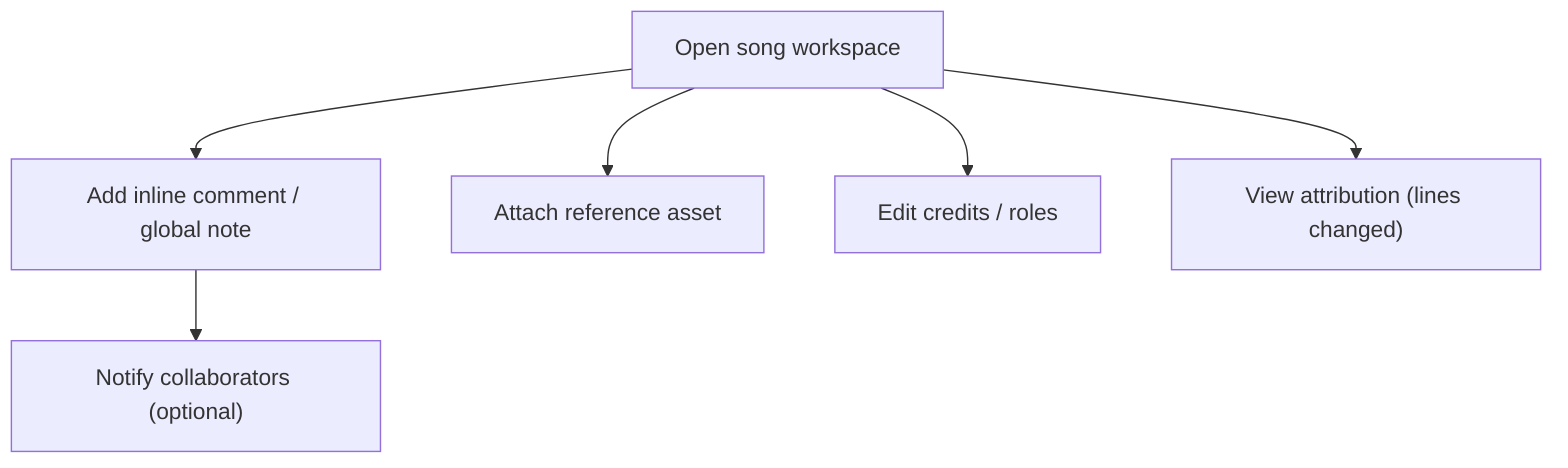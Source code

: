 flowchart TD
  A[Open song workspace] --> B[Add inline comment / global note]
  A --> C[Attach reference asset]
  A --> D[Edit credits / roles]
  A --> E["View attribution (lines changed)"]
  B --> F["Notify collaborators (optional)"]